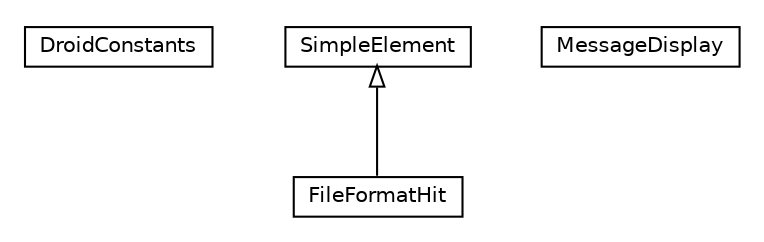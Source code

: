 #!/usr/local/bin/dot
#
# Class diagram 
# Generated by UMLGraph version 5.1 (http://www.umlgraph.org/)
#

digraph G {
	edge [fontname="Helvetica",fontsize=10,labelfontname="Helvetica",labelfontsize=10];
	node [fontname="Helvetica",fontsize=10,shape=plaintext];
	nodesep=0.25;
	ranksep=0.5;
	// uk.gov.nationalarchives.droid.base.DroidConstants
	c351 [label=<<table title="uk.gov.nationalarchives.droid.base.DroidConstants" border="0" cellborder="1" cellspacing="0" cellpadding="2" port="p" href="./DroidConstants.html">
		<tr><td><table border="0" cellspacing="0" cellpadding="1">
<tr><td align="center" balign="center"> DroidConstants </td></tr>
		</table></td></tr>
		</table>>, fontname="Helvetica", fontcolor="black", fontsize=10.0];
	// uk.gov.nationalarchives.droid.base.SimpleElement
	c352 [label=<<table title="uk.gov.nationalarchives.droid.base.SimpleElement" border="0" cellborder="1" cellspacing="0" cellpadding="2" port="p" href="./SimpleElement.html">
		<tr><td><table border="0" cellspacing="0" cellpadding="1">
<tr><td align="center" balign="center"> SimpleElement </td></tr>
		</table></td></tr>
		</table>>, fontname="Helvetica", fontcolor="black", fontsize=10.0];
	// uk.gov.nationalarchives.droid.base.MessageDisplay
	c353 [label=<<table title="uk.gov.nationalarchives.droid.base.MessageDisplay" border="0" cellborder="1" cellspacing="0" cellpadding="2" port="p" href="./MessageDisplay.html">
		<tr><td><table border="0" cellspacing="0" cellpadding="1">
<tr><td align="center" balign="center"> MessageDisplay </td></tr>
		</table></td></tr>
		</table>>, fontname="Helvetica", fontcolor="black", fontsize=10.0];
	// uk.gov.nationalarchives.droid.base.FileFormatHit
	c354 [label=<<table title="uk.gov.nationalarchives.droid.base.FileFormatHit" border="0" cellborder="1" cellspacing="0" cellpadding="2" port="p" href="./FileFormatHit.html">
		<tr><td><table border="0" cellspacing="0" cellpadding="1">
<tr><td align="center" balign="center"> FileFormatHit </td></tr>
		</table></td></tr>
		</table>>, fontname="Helvetica", fontcolor="black", fontsize=10.0];
	//uk.gov.nationalarchives.droid.base.FileFormatHit extends uk.gov.nationalarchives.droid.base.SimpleElement
	c352:p -> c354:p [dir=back,arrowtail=empty];
}

